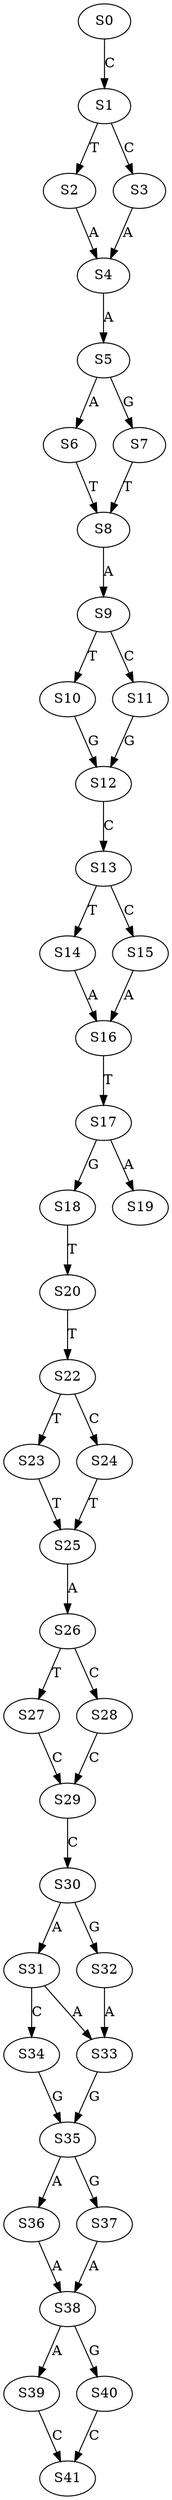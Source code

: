 strict digraph  {
	S0 -> S1 [ label = C ];
	S1 -> S2 [ label = T ];
	S1 -> S3 [ label = C ];
	S2 -> S4 [ label = A ];
	S3 -> S4 [ label = A ];
	S4 -> S5 [ label = A ];
	S5 -> S6 [ label = A ];
	S5 -> S7 [ label = G ];
	S6 -> S8 [ label = T ];
	S7 -> S8 [ label = T ];
	S8 -> S9 [ label = A ];
	S9 -> S10 [ label = T ];
	S9 -> S11 [ label = C ];
	S10 -> S12 [ label = G ];
	S11 -> S12 [ label = G ];
	S12 -> S13 [ label = C ];
	S13 -> S14 [ label = T ];
	S13 -> S15 [ label = C ];
	S14 -> S16 [ label = A ];
	S15 -> S16 [ label = A ];
	S16 -> S17 [ label = T ];
	S17 -> S18 [ label = G ];
	S17 -> S19 [ label = A ];
	S18 -> S20 [ label = T ];
	S20 -> S22 [ label = T ];
	S22 -> S23 [ label = T ];
	S22 -> S24 [ label = C ];
	S23 -> S25 [ label = T ];
	S24 -> S25 [ label = T ];
	S25 -> S26 [ label = A ];
	S26 -> S27 [ label = T ];
	S26 -> S28 [ label = C ];
	S27 -> S29 [ label = C ];
	S28 -> S29 [ label = C ];
	S29 -> S30 [ label = C ];
	S30 -> S31 [ label = A ];
	S30 -> S32 [ label = G ];
	S31 -> S33 [ label = A ];
	S31 -> S34 [ label = C ];
	S32 -> S33 [ label = A ];
	S33 -> S35 [ label = G ];
	S34 -> S35 [ label = G ];
	S35 -> S36 [ label = A ];
	S35 -> S37 [ label = G ];
	S36 -> S38 [ label = A ];
	S37 -> S38 [ label = A ];
	S38 -> S39 [ label = A ];
	S38 -> S40 [ label = G ];
	S39 -> S41 [ label = C ];
	S40 -> S41 [ label = C ];
}
